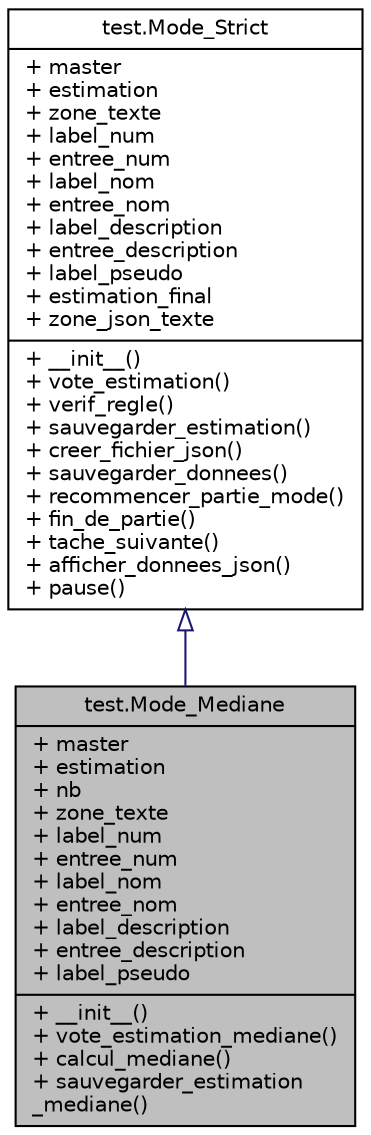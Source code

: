 digraph "test.Mode_Mediane"
{
  edge [fontname="Helvetica",fontsize="10",labelfontname="Helvetica",labelfontsize="10"];
  node [fontname="Helvetica",fontsize="10",shape=record];
  Node2 [label="{test.Mode_Mediane\n|+ master\l+ estimation\l+ nb\l+ zone_texte\l+ label_num\l+ entree_num\l+ label_nom\l+ entree_nom\l+ label_description\l+ entree_description\l+ label_pseudo\l|+ __init__()\l+ vote_estimation_mediane()\l+ calcul_mediane()\l+ sauvegarder_estimation\l_mediane()\l}",height=0.2,width=0.4,color="black", fillcolor="grey75", style="filled", fontcolor="black"];
  Node3 -> Node2 [dir="back",color="midnightblue",fontsize="10",style="solid",arrowtail="onormal",fontname="Helvetica"];
  Node3 [label="{test.Mode_Strict\n|+ master\l+ estimation\l+ zone_texte\l+ label_num\l+ entree_num\l+ label_nom\l+ entree_nom\l+ label_description\l+ entree_description\l+ label_pseudo\l+ estimation_final\l+ zone_json_texte\l|+ __init__()\l+ vote_estimation()\l+ verif_regle()\l+ sauvegarder_estimation()\l+ creer_fichier_json()\l+ sauvegarder_donnees()\l+ recommencer_partie_mode()\l+ fin_de_partie()\l+ tache_suivante()\l+ afficher_donnees_json()\l+ pause()\l}",height=0.2,width=0.4,color="black", fillcolor="white", style="filled",URL="$classtest_1_1_mode___strict.html"];
}
